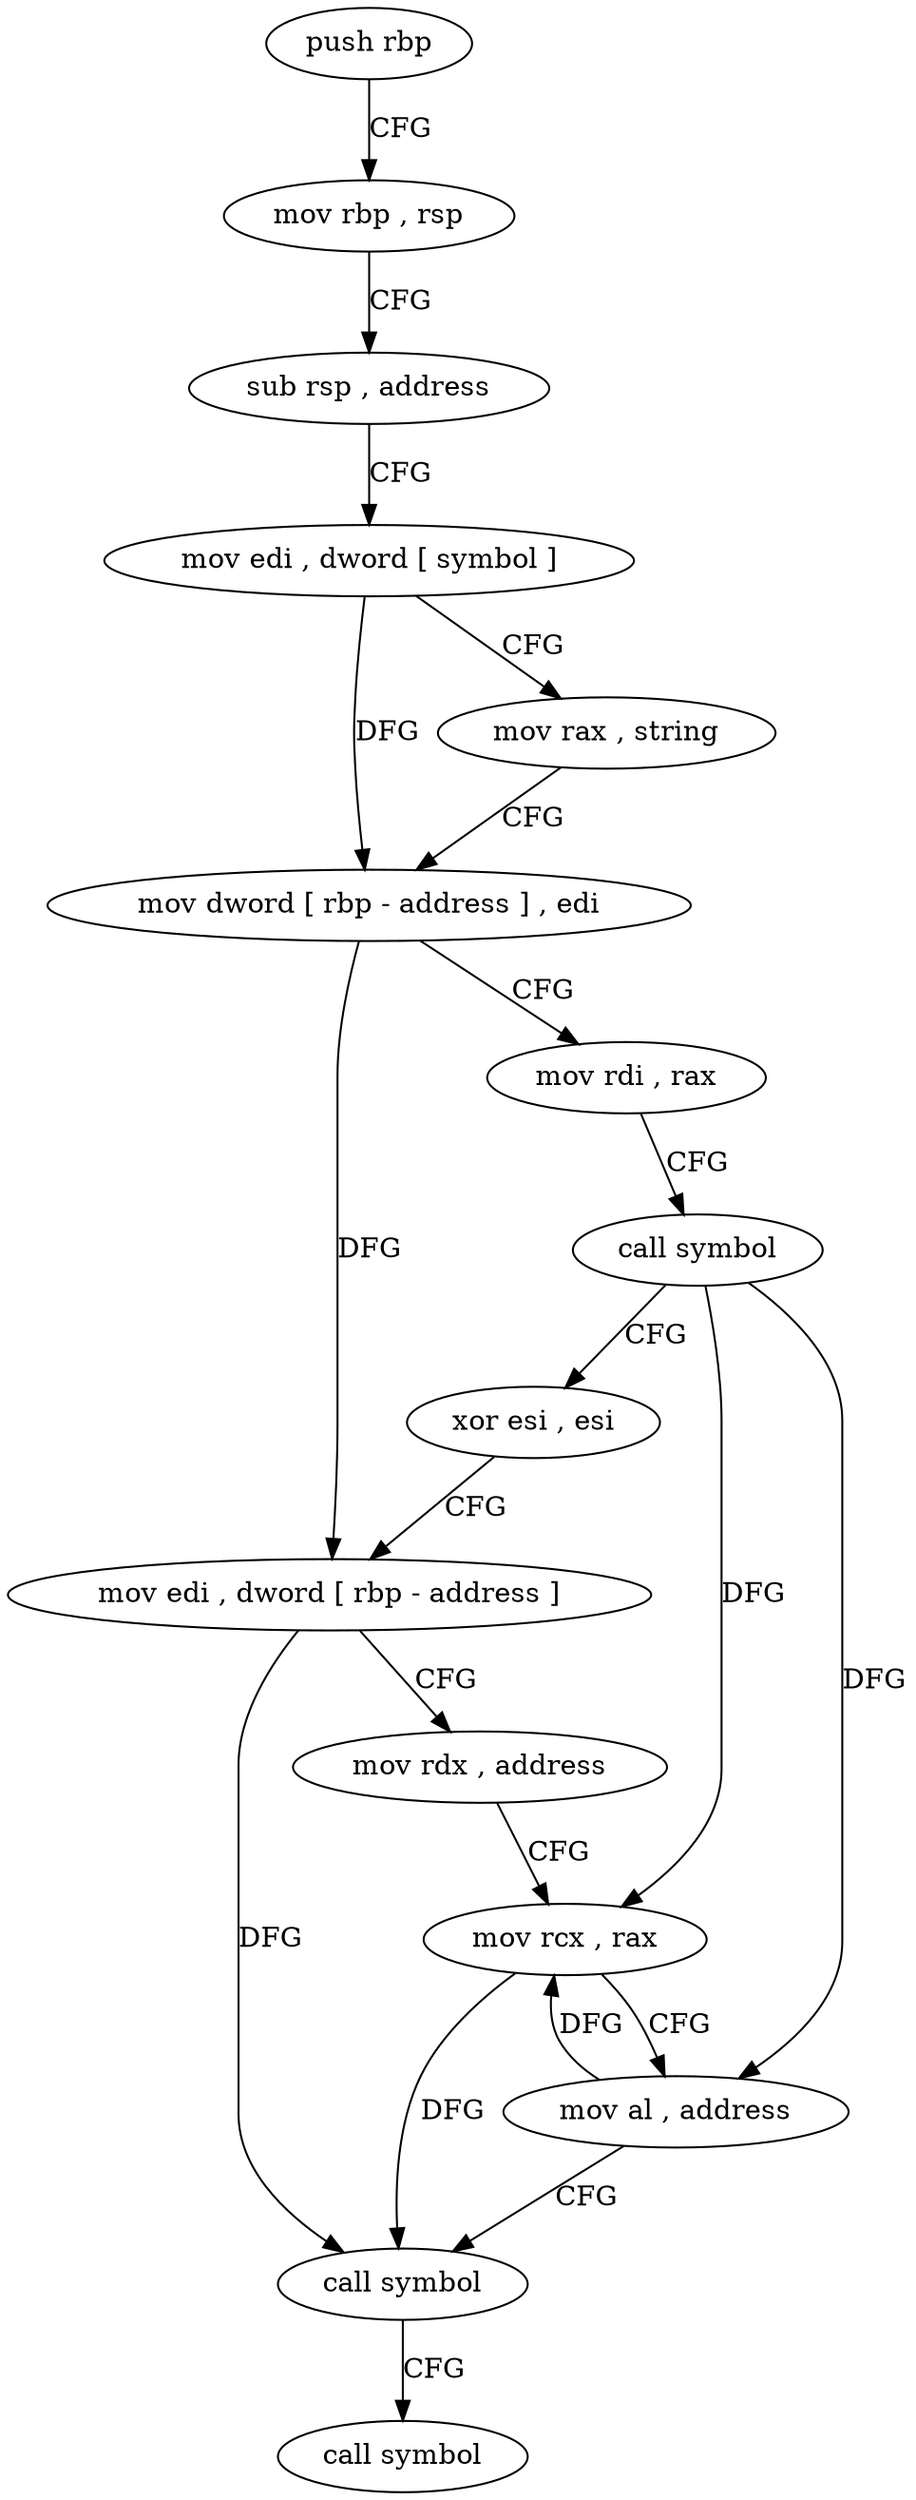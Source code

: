 digraph "func" {
"4240528" [label = "push rbp" ]
"4240529" [label = "mov rbp , rsp" ]
"4240532" [label = "sub rsp , address" ]
"4240536" [label = "mov edi , dword [ symbol ]" ]
"4240543" [label = "mov rax , string" ]
"4240553" [label = "mov dword [ rbp - address ] , edi" ]
"4240556" [label = "mov rdi , rax" ]
"4240559" [label = "call symbol" ]
"4240564" [label = "xor esi , esi" ]
"4240566" [label = "mov edi , dword [ rbp - address ]" ]
"4240569" [label = "mov rdx , address" ]
"4240579" [label = "mov rcx , rax" ]
"4240582" [label = "mov al , address" ]
"4240584" [label = "call symbol" ]
"4240589" [label = "call symbol" ]
"4240528" -> "4240529" [ label = "CFG" ]
"4240529" -> "4240532" [ label = "CFG" ]
"4240532" -> "4240536" [ label = "CFG" ]
"4240536" -> "4240543" [ label = "CFG" ]
"4240536" -> "4240553" [ label = "DFG" ]
"4240543" -> "4240553" [ label = "CFG" ]
"4240553" -> "4240556" [ label = "CFG" ]
"4240553" -> "4240566" [ label = "DFG" ]
"4240556" -> "4240559" [ label = "CFG" ]
"4240559" -> "4240564" [ label = "CFG" ]
"4240559" -> "4240579" [ label = "DFG" ]
"4240559" -> "4240582" [ label = "DFG" ]
"4240564" -> "4240566" [ label = "CFG" ]
"4240566" -> "4240569" [ label = "CFG" ]
"4240566" -> "4240584" [ label = "DFG" ]
"4240569" -> "4240579" [ label = "CFG" ]
"4240579" -> "4240582" [ label = "CFG" ]
"4240579" -> "4240584" [ label = "DFG" ]
"4240582" -> "4240584" [ label = "CFG" ]
"4240582" -> "4240579" [ label = "DFG" ]
"4240584" -> "4240589" [ label = "CFG" ]
}
